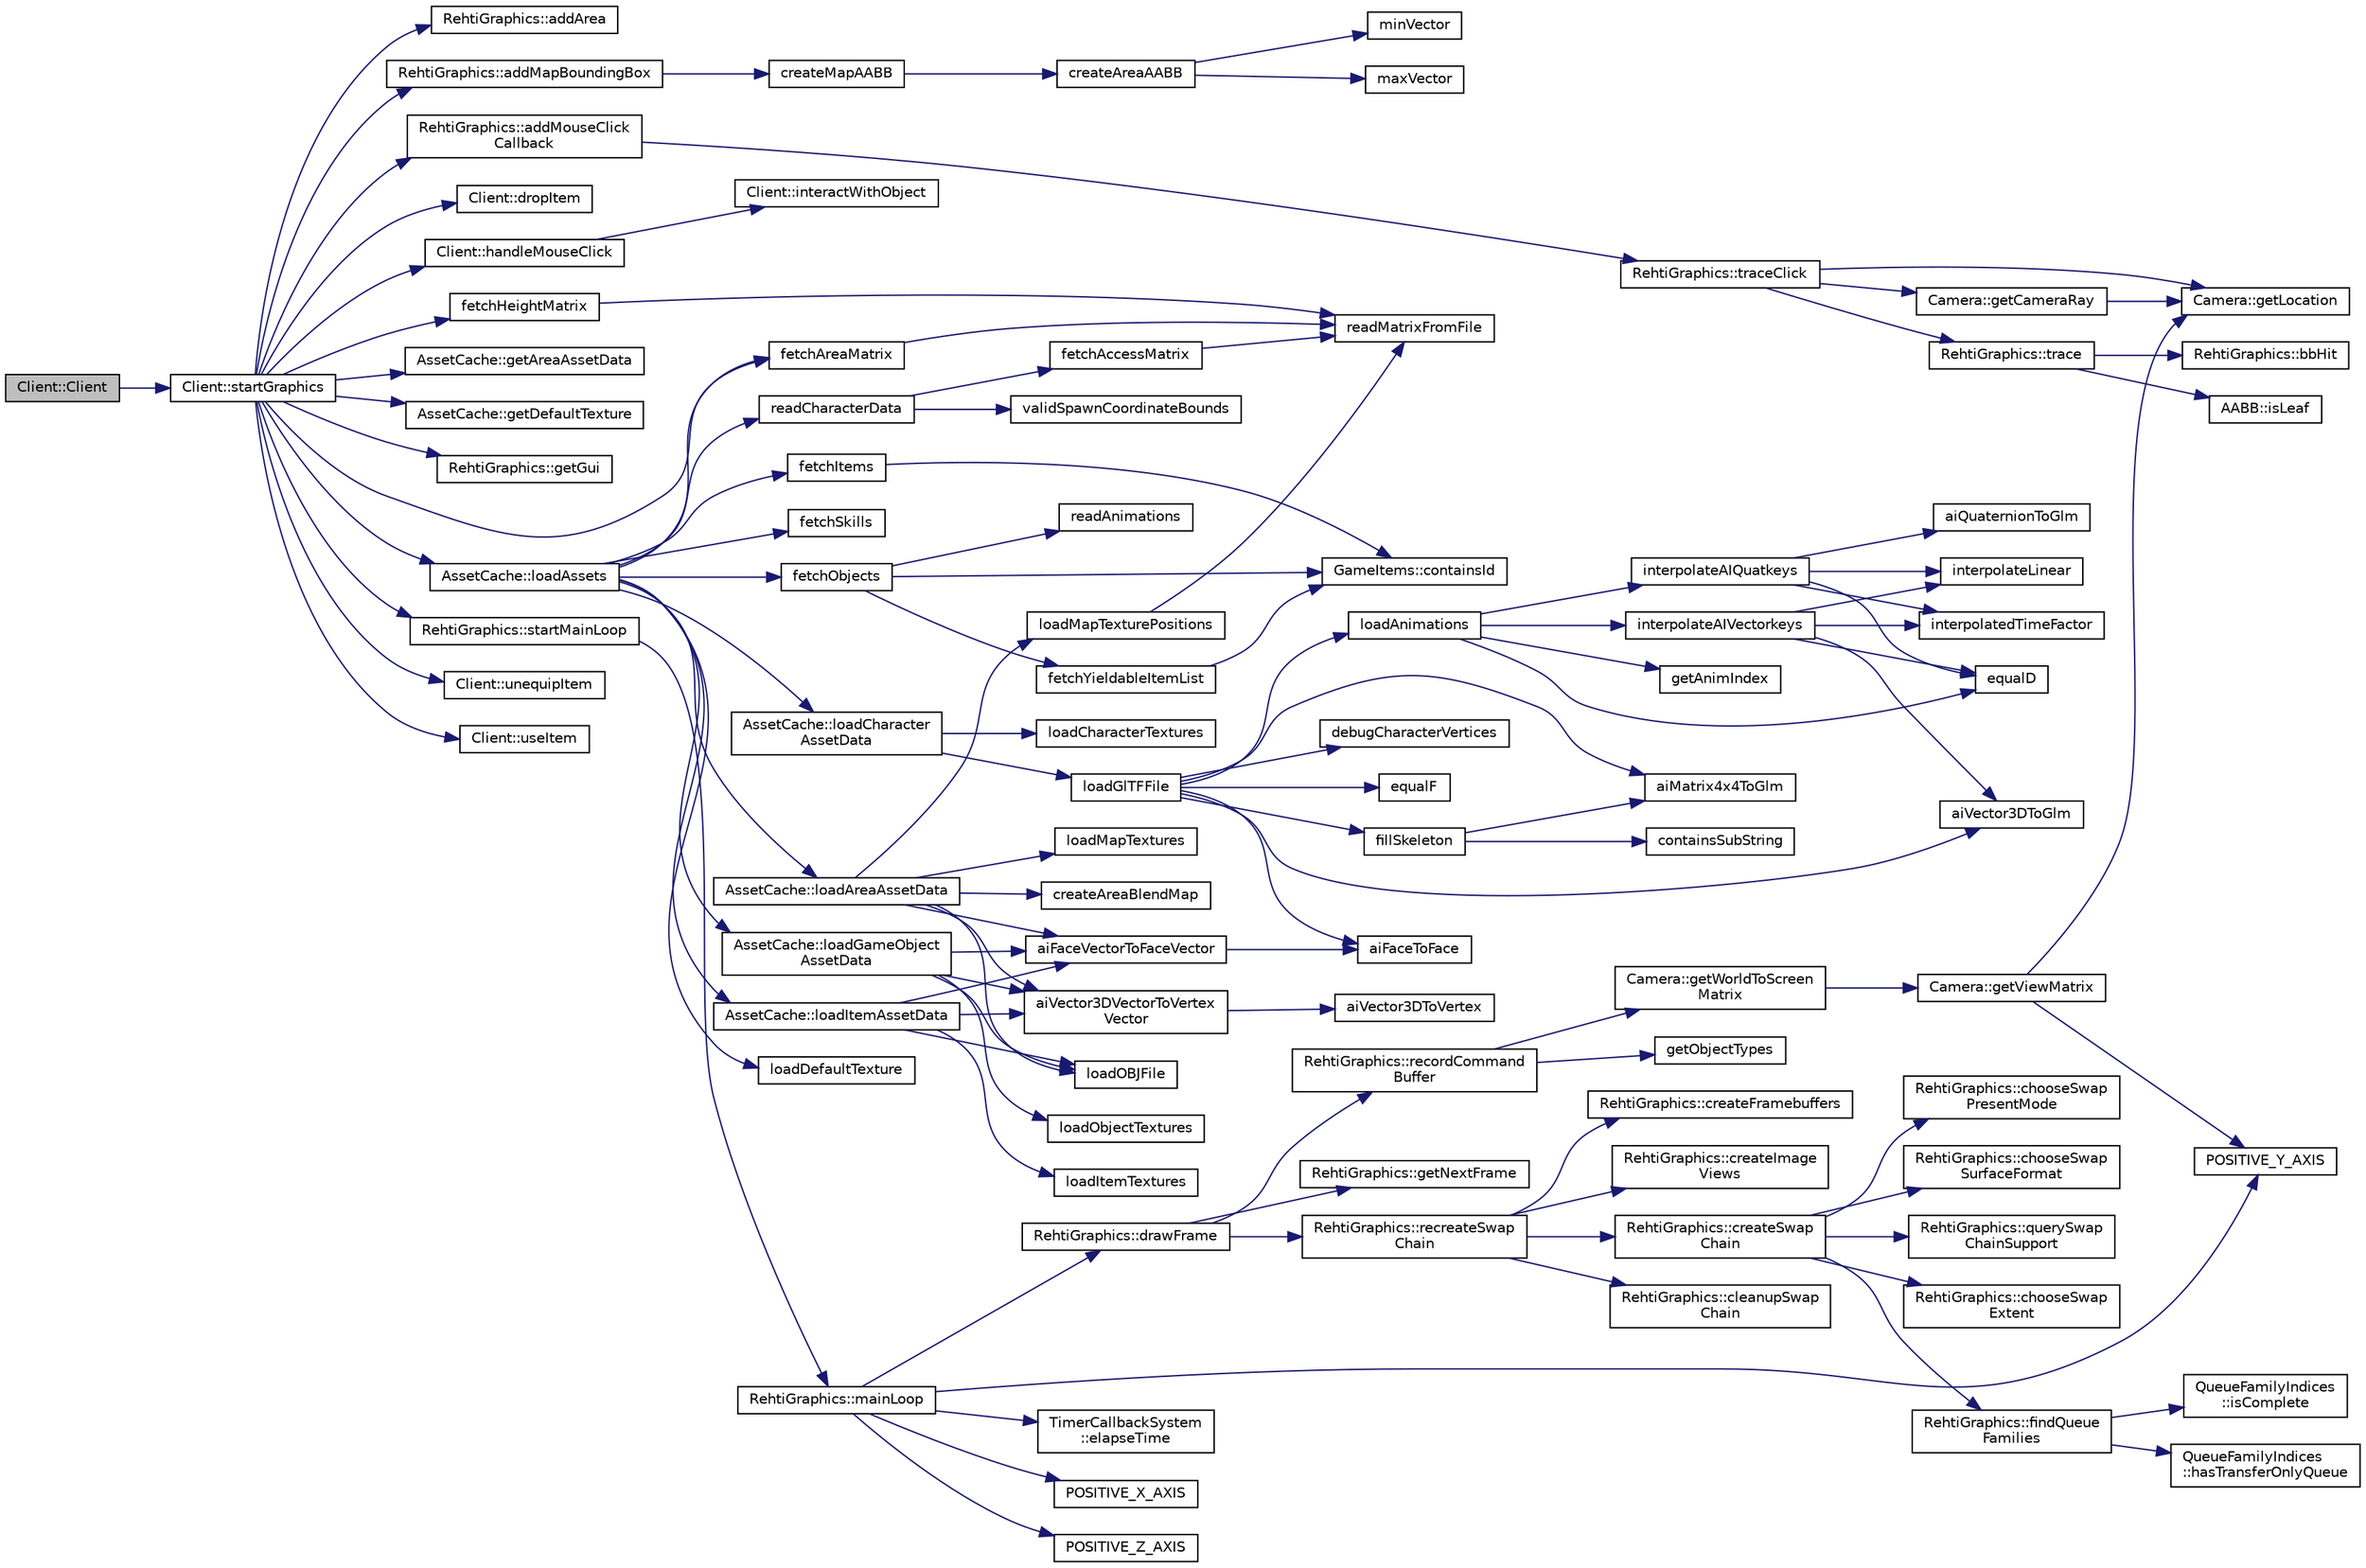 digraph "Client::Client"
{
 // LATEX_PDF_SIZE
  edge [fontname="Helvetica",fontsize="10",labelfontname="Helvetica",labelfontsize="10"];
  node [fontname="Helvetica",fontsize="10",shape=record];
  rankdir="LR";
  Node1 [label="Client::Client",height=0.2,width=0.4,color="black", fillcolor="grey75", style="filled", fontcolor="black",tooltip=" "];
  Node1 -> Node2 [color="midnightblue",fontsize="10",style="solid",fontname="Helvetica"];
  Node2 [label="Client::startGraphics",height=0.2,width=0.4,color="black", fillcolor="white", style="filled",URL="$classClient.html#a7b7406bdc248547627fd669a92b86d6c",tooltip="Starts the graphics library."];
  Node2 -> Node3 [color="midnightblue",fontsize="10",style="solid",fontname="Helvetica"];
  Node3 [label="RehtiGraphics::addArea",height=0.2,width=0.4,color="black", fillcolor="white", style="filled",URL="$classRehtiGraphics.html#a1312ef75a7be329c78ff37cd16e7826e",tooltip="Adds an area to the game."];
  Node2 -> Node4 [color="midnightblue",fontsize="10",style="solid",fontname="Helvetica"];
  Node4 [label="RehtiGraphics::addMapBoundingBox",height=0.2,width=0.4,color="black", fillcolor="white", style="filled",URL="$classRehtiGraphics.html#a2a9176b65dedb70b8fa94ce7aea8643a",tooltip="Adds a bounding box for the world map."];
  Node4 -> Node5 [color="midnightblue",fontsize="10",style="solid",fontname="Helvetica"];
  Node5 [label="createMapAABB",height=0.2,width=0.4,color="black", fillcolor="white", style="filled",URL="$AABB_8cpp.html#a84f9fe626856f524cb482bca08c4f2f2",tooltip="Creates a list of AABBs trees for each area in the areaMatrix."];
  Node5 -> Node6 [color="midnightblue",fontsize="10",style="solid",fontname="Helvetica"];
  Node6 [label="createAreaAABB",height=0.2,width=0.4,color="black", fillcolor="white", style="filled",URL="$AABB_8cpp.html#a8673fc5f0b3d4ca8745793df1c907d7e",tooltip="Recursively creates an AABB tree for a single area."];
  Node6 -> Node7 [color="midnightblue",fontsize="10",style="solid",fontname="Helvetica"];
  Node7 [label="maxVector",height=0.2,width=0.4,color="black", fillcolor="white", style="filled",URL="$AABB_8cpp.html#a445c2c3a703ab69e974859af3682b1a5",tooltip="Constructs a maximum vector from two vectors."];
  Node6 -> Node8 [color="midnightblue",fontsize="10",style="solid",fontname="Helvetica"];
  Node8 [label="minVector",height=0.2,width=0.4,color="black", fillcolor="white", style="filled",URL="$AABB_8cpp.html#abc4a6a4eceb21ddd3da0192c2953f865",tooltip="Constructs a minimum vector from two vectors."];
  Node2 -> Node9 [color="midnightblue",fontsize="10",style="solid",fontname="Helvetica"];
  Node9 [label="RehtiGraphics::addMouseClick\lCallback",height=0.2,width=0.4,color="black", fillcolor="white", style="filled",URL="$classRehtiGraphics.html#a3e448f8ad5fd760e066f3be8fd627b48",tooltip="Adds a mouse click callback."];
  Node9 -> Node10 [color="midnightblue",fontsize="10",style="solid",fontname="Helvetica"];
  Node10 [label="RehtiGraphics::traceClick",height=0.2,width=0.4,color="black", fillcolor="white", style="filled",URL="$classRehtiGraphics.html#a1cfaaeadfe98542d6819596175eac875",tooltip="Traces a ray against all bounding boxes, starting with objects, then characters and lastly the map."];
  Node10 -> Node11 [color="midnightblue",fontsize="10",style="solid",fontname="Helvetica"];
  Node11 [label="Camera::getCameraRay",height=0.2,width=0.4,color="black", fillcolor="white", style="filled",URL="$classCamera.html#a36cab1c476d0ebaeb8c9a1f29625345b",tooltip="Returns the camera ray in world space."];
  Node11 -> Node12 [color="midnightblue",fontsize="10",style="solid",fontname="Helvetica"];
  Node12 [label="Camera::getLocation",height=0.2,width=0.4,color="black", fillcolor="white", style="filled",URL="$classCamera.html#aa5786f7090ec3569fa729f10a2e64ce1",tooltip="Returns the location of the camera."];
  Node10 -> Node12 [color="midnightblue",fontsize="10",style="solid",fontname="Helvetica"];
  Node10 -> Node13 [color="midnightblue",fontsize="10",style="solid",fontname="Helvetica"];
  Node13 [label="RehtiGraphics::trace",height=0.2,width=0.4,color="black", fillcolor="white", style="filled",URL="$classRehtiGraphics.html#ad5a1186324dbd1b964c27f8d5397d716",tooltip="Traces a given ray against a given bounding box."];
  Node13 -> Node14 [color="midnightblue",fontsize="10",style="solid",fontname="Helvetica"];
  Node14 [label="RehtiGraphics::bbHit",height=0.2,width=0.4,color="black", fillcolor="white", style="filled",URL="$classRehtiGraphics.html#a4446a14b74fa9d30451ed3136b5b966c",tooltip="Checks whether the given bounding box is hit by the given ray."];
  Node13 -> Node15 [color="midnightblue",fontsize="10",style="solid",fontname="Helvetica"];
  Node15 [label="AABB::isLeaf",height=0.2,width=0.4,color="black", fillcolor="white", style="filled",URL="$structAABB.html#a9ce7b09812f868b80a37f6a7b6c6c899",tooltip=" "];
  Node2 -> Node16 [color="midnightblue",fontsize="10",style="solid",fontname="Helvetica"];
  Node16 [label="Client::dropItem",height=0.2,width=0.4,color="black", fillcolor="white", style="filled",URL="$classClient.html#a7883a1cd2003100d45eae6e670dd7990",tooltip="Send a DropItemMessage for item with given instance id."];
  Node2 -> Node17 [color="midnightblue",fontsize="10",style="solid",fontname="Helvetica"];
  Node17 [label="fetchAreaMatrix",height=0.2,width=0.4,color="black", fillcolor="white", style="filled",URL="$MapReader_8cpp.html#a5f9a1f6a673ebfb7b7fd44bc2e6ef733",tooltip="Loads the area map from the given path."];
  Node17 -> Node18 [color="midnightblue",fontsize="10",style="solid",fontname="Helvetica"];
  Node18 [label="readMatrixFromFile",height=0.2,width=0.4,color="black", fillcolor="white", style="filled",URL="$rehtiLib_2assets_2reader_2src_2Utils_8cpp.html#aabe32cf7f7f2a7f7154cbceaeafb49a6",tooltip="Reads a matrix from a text file. Values should be separated by commas and rows by newlines."];
  Node2 -> Node19 [color="midnightblue",fontsize="10",style="solid",fontname="Helvetica"];
  Node19 [label="fetchHeightMatrix",height=0.2,width=0.4,color="black", fillcolor="white", style="filled",URL="$MapReader_8cpp.html#a2ac7fa2ac999e004c723cd45b861c13c",tooltip="Loads the height map from the given path."];
  Node19 -> Node18 [color="midnightblue",fontsize="10",style="solid",fontname="Helvetica"];
  Node2 -> Node20 [color="midnightblue",fontsize="10",style="solid",fontname="Helvetica"];
  Node20 [label="AssetCache::getAreaAssetData",height=0.2,width=0.4,color="black", fillcolor="white", style="filled",URL="$classAssetCache.html#abdacc168c27b4b62310653593e3e5807",tooltip="Returns the map of area asset data."];
  Node2 -> Node21 [color="midnightblue",fontsize="10",style="solid",fontname="Helvetica"];
  Node21 [label="AssetCache::getDefaultTexture",height=0.2,width=0.4,color="black", fillcolor="white", style="filled",URL="$classAssetCache.html#a68fafbfe086f297006e3ea6fe3def49f",tooltip="Get default texture."];
  Node2 -> Node22 [color="midnightblue",fontsize="10",style="solid",fontname="Helvetica"];
  Node22 [label="RehtiGraphics::getGui",height=0.2,width=0.4,color="black", fillcolor="white", style="filled",URL="$classRehtiGraphics.html#a0b627360419288947984636e806f1d82",tooltip=" "];
  Node2 -> Node23 [color="midnightblue",fontsize="10",style="solid",fontname="Helvetica"];
  Node23 [label="Client::handleMouseClick",height=0.2,width=0.4,color="black", fillcolor="white", style="filled",URL="$classClient.html#a52e1bc60eed13224e0711a1b067d4738",tooltip="Handles a mouse click hit on the graphics window."];
  Node23 -> Node24 [color="midnightblue",fontsize="10",style="solid",fontname="Helvetica"];
  Node24 [label="Client::interactWithObject",height=0.2,width=0.4,color="black", fillcolor="white", style="filled",URL="$classClient.html#a0dfd50dbe59821fc99489c425d80066b",tooltip="Sends an object interaction message to the server."];
  Node2 -> Node25 [color="midnightblue",fontsize="10",style="solid",fontname="Helvetica"];
  Node25 [label="AssetCache::loadAssets",height=0.2,width=0.4,color="black", fillcolor="white", style="filled",URL="$classAssetCache.html#a65f5a313ec992e8d4fd1212272f404d0",tooltip="Loads all the assets into memory."];
  Node25 -> Node17 [color="midnightblue",fontsize="10",style="solid",fontname="Helvetica"];
  Node25 -> Node26 [color="midnightblue",fontsize="10",style="solid",fontname="Helvetica"];
  Node26 [label="fetchItems",height=0.2,width=0.4,color="black", fillcolor="white", style="filled",URL="$ItemReader_8cpp.html#a286ea81c3d4e57928c83bbdbb69b21ad",tooltip="Reads items defined in the items.json file and returns them as a GameItems struct...."];
  Node26 -> Node27 [color="midnightblue",fontsize="10",style="solid",fontname="Helvetica"];
  Node27 [label="GameItems::containsId",height=0.2,width=0.4,color="black", fillcolor="white", style="filled",URL="$structGameItems.html#aa28c24034d12b17b9f85d9c46d9cb9a1",tooltip=" "];
  Node25 -> Node28 [color="midnightblue",fontsize="10",style="solid",fontname="Helvetica"];
  Node28 [label="fetchObjects",height=0.2,width=0.4,color="black", fillcolor="white", style="filled",URL="$ObjectReader_8cpp.html#ad6b3fd19ac4147a4760304254626b9fb",tooltip="Reads objects defined in the objects.json file and returns them as a GameObjects struct."];
  Node28 -> Node27 [color="midnightblue",fontsize="10",style="solid",fontname="Helvetica"];
  Node28 -> Node29 [color="midnightblue",fontsize="10",style="solid",fontname="Helvetica"];
  Node29 [label="fetchYieldableItemList",height=0.2,width=0.4,color="black", fillcolor="white", style="filled",URL="$ObjectReader_8cpp.html#a6bc2060dc73242d4623b68ae3dd96205",tooltip=" "];
  Node29 -> Node27 [color="midnightblue",fontsize="10",style="solid",fontname="Helvetica"];
  Node28 -> Node30 [color="midnightblue",fontsize="10",style="solid",fontname="Helvetica"];
  Node30 [label="readAnimations",height=0.2,width=0.4,color="black", fillcolor="white", style="filled",URL="$AnimationReader_8cpp.html#acf7a424ee8d40510f3a350fbfa9f282e",tooltip="Reads animations described in JSON file."];
  Node25 -> Node31 [color="midnightblue",fontsize="10",style="solid",fontname="Helvetica"];
  Node31 [label="fetchSkills",height=0.2,width=0.4,color="black", fillcolor="white", style="filled",URL="$SkillReader_8cpp.html#a91ba713ab4fead50c273429c4901350a",tooltip="Fetches the skills from the skills.json file and returns them as a map."];
  Node25 -> Node32 [color="midnightblue",fontsize="10",style="solid",fontname="Helvetica"];
  Node32 [label="AssetCache::loadAreaAssetData",height=0.2,width=0.4,color="black", fillcolor="white", style="filled",URL="$classAssetCache.html#a48a445aae3950de86b925f1c560236cc",tooltip="Loads the map area assets data."];
  Node32 -> Node33 [color="midnightblue",fontsize="10",style="solid",fontname="Helvetica"];
  Node33 [label="aiFaceVectorToFaceVector",height=0.2,width=0.4,color="black", fillcolor="white", style="filled",URL="$Assimp_8cpp.html#aaab18d6f2188530eb4622a96323262f0",tooltip="Convert vector of aiFace to vector of RehtiGraphics Faces."];
  Node33 -> Node34 [color="midnightblue",fontsize="10",style="solid",fontname="Helvetica"];
  Node34 [label="aiFaceToFace",height=0.2,width=0.4,color="black", fillcolor="white", style="filled",URL="$Assimp_8cpp.html#a7cbf60c3304e9dd0f4aa2171ec35c28f",tooltip="Convert aiFace to RehtiGraphics Face."];
  Node32 -> Node35 [color="midnightblue",fontsize="10",style="solid",fontname="Helvetica"];
  Node35 [label="aiVector3DVectorToVertex\lVector",height=0.2,width=0.4,color="black", fillcolor="white", style="filled",URL="$Assimp_8cpp.html#a9ddad02911e2eec37c2ade7bb7d97e3d",tooltip="Convert vector of aiVector3D to vector of Vertex."];
  Node35 -> Node36 [color="midnightblue",fontsize="10",style="solid",fontname="Helvetica"];
  Node36 [label="aiVector3DToVertex",height=0.2,width=0.4,color="black", fillcolor="white", style="filled",URL="$Assimp_8cpp.html#ad5612bf8567030f4f54822987bc925c4",tooltip="Convert aiVector3D to Vertex."];
  Node32 -> Node37 [color="midnightblue",fontsize="10",style="solid",fontname="Helvetica"];
  Node37 [label="createAreaBlendMap",height=0.2,width=0.4,color="black", fillcolor="white", style="filled",URL="$TextureReader_8cpp.html#a636fa7589e29d10011a40e3a81c7bca0",tooltip="Creates a blend map for one area. Blend map shows which texture is used on each tile."];
  Node32 -> Node38 [color="midnightblue",fontsize="10",style="solid",fontname="Helvetica"];
  Node38 [label="loadMapTexturePositions",height=0.2,width=0.4,color="black", fillcolor="white", style="filled",URL="$TextureReader_8cpp.html#a7f962298cc265201d8af32486a80494a",tooltip="Loads map texture positions. E.g. which tile contains which texture."];
  Node38 -> Node18 [color="midnightblue",fontsize="10",style="solid",fontname="Helvetica"];
  Node32 -> Node39 [color="midnightblue",fontsize="10",style="solid",fontname="Helvetica"];
  Node39 [label="loadMapTextures",height=0.2,width=0.4,color="black", fillcolor="white", style="filled",URL="$TextureReader_8cpp.html#a55f26d9ad46394d9d0dcaa236bf2c9d6",tooltip="Reads all different the map texture files."];
  Node32 -> Node40 [color="midnightblue",fontsize="10",style="solid",fontname="Helvetica"];
  Node40 [label="loadOBJFile",height=0.2,width=0.4,color="black", fillcolor="white", style="filled",URL="$Assimp_8cpp.html#ad1fec01f0d6059e5e66dcf2bd0840137",tooltip="Loads the object from the given path."];
  Node25 -> Node41 [color="midnightblue",fontsize="10",style="solid",fontname="Helvetica"];
  Node41 [label="AssetCache::loadCharacter\lAssetData",height=0.2,width=0.4,color="black", fillcolor="white", style="filled",URL="$classAssetCache.html#ad9b550b38f4ca4b4d1c5dadd54089ad9",tooltip="Loads the character assets data."];
  Node41 -> Node42 [color="midnightblue",fontsize="10",style="solid",fontname="Helvetica"];
  Node42 [label="loadCharacterTextures",height=0.2,width=0.4,color="black", fillcolor="white", style="filled",URL="$TextureReader_8cpp.html#ae3be27d093f96a2f64474704500ae822",tooltip="Reads all the character's textures into a map (key=filename, value=ImageData)"];
  Node41 -> Node43 [color="midnightblue",fontsize="10",style="solid",fontname="Helvetica"];
  Node43 [label="loadGlTFFile",height=0.2,width=0.4,color="black", fillcolor="white", style="filled",URL="$Assimp_8cpp.html#a815da1a9fca11840a96af6ddd1fafafc",tooltip="Loads the object from the given path."];
  Node43 -> Node34 [color="midnightblue",fontsize="10",style="solid",fontname="Helvetica"];
  Node43 -> Node44 [color="midnightblue",fontsize="10",style="solid",fontname="Helvetica"];
  Node44 [label="aiMatrix4x4ToGlm",height=0.2,width=0.4,color="black", fillcolor="white", style="filled",URL="$Assimp_8cpp.html#aec04d4c1442d730b5dd16bce0b52a876",tooltip="Convert aiMatrix4x4 to glm::mat4."];
  Node43 -> Node45 [color="midnightblue",fontsize="10",style="solid",fontname="Helvetica"];
  Node45 [label="aiVector3DToGlm",height=0.2,width=0.4,color="black", fillcolor="white", style="filled",URL="$Assimp_8cpp.html#af714162056ba854a84fa8ff6ee9ff516",tooltip="Convert aiVector3D to glm::vec3."];
  Node43 -> Node46 [color="midnightblue",fontsize="10",style="solid",fontname="Helvetica"];
  Node46 [label="debugCharacterVertices",height=0.2,width=0.4,color="black", fillcolor="white", style="filled",URL="$Assimp_8cpp.html#ac7d1323db3bfb183d6e70fab3f431ed6",tooltip="Prints out faulty vertices."];
  Node43 -> Node47 [color="midnightblue",fontsize="10",style="solid",fontname="Helvetica"];
  Node47 [label="equalF",height=0.2,width=0.4,color="black", fillcolor="white", style="filled",URL="$Assimp_8cpp.html#a34a35189f1598429dc9003c820683963",tooltip=" "];
  Node43 -> Node48 [color="midnightblue",fontsize="10",style="solid",fontname="Helvetica"];
  Node48 [label="fillSkeleton",height=0.2,width=0.4,color="black", fillcolor="white", style="filled",URL="$Assimp_8cpp.html#af47dad6267e81004b88347e762a705e6",tooltip="Fills the given vectors with hierarchy and bone data."];
  Node48 -> Node44 [color="midnightblue",fontsize="10",style="solid",fontname="Helvetica"];
  Node48 -> Node49 [color="midnightblue",fontsize="10",style="solid",fontname="Helvetica"];
  Node49 [label="containsSubString",height=0.2,width=0.4,color="black", fillcolor="white", style="filled",URL="$Assimp_8cpp.html#a2053055d0e1b287a09d0bd479030df01",tooltip=" "];
  Node43 -> Node50 [color="midnightblue",fontsize="10",style="solid",fontname="Helvetica"];
  Node50 [label="loadAnimations",height=0.2,width=0.4,color="black", fillcolor="white", style="filled",URL="$Assimp_8cpp.html#acb65074d785be3958ddb16a3865228d3",tooltip="Loads animations from the given scene."];
  Node50 -> Node51 [color="midnightblue",fontsize="10",style="solid",fontname="Helvetica"];
  Node51 [label="equalD",height=0.2,width=0.4,color="black", fillcolor="white", style="filled",URL="$Assimp_8cpp.html#a49f04ae968a1677ced2c91be115ea8dc",tooltip=" "];
  Node50 -> Node52 [color="midnightblue",fontsize="10",style="solid",fontname="Helvetica"];
  Node52 [label="getAnimIndex",height=0.2,width=0.4,color="black", fillcolor="white", style="filled",URL="$BasicTypes_8hpp.html#abeaa9e402d6a6f63c932da7fa203c38c",tooltip=" "];
  Node50 -> Node53 [color="midnightblue",fontsize="10",style="solid",fontname="Helvetica"];
  Node53 [label="interpolateAIQuatkeys",height=0.2,width=0.4,color="black", fillcolor="white", style="filled",URL="$Assimp_8cpp.html#ab9ddfd5d96ddb6ab2180134628abcf3b",tooltip=" "];
  Node53 -> Node54 [color="midnightblue",fontsize="10",style="solid",fontname="Helvetica"];
  Node54 [label="aiQuaternionToGlm",height=0.2,width=0.4,color="black", fillcolor="white", style="filled",URL="$Assimp_8cpp.html#a82d60c84bd6e80bf366a651cd18fb805",tooltip="Convert aiQuaternion to glm::quat."];
  Node53 -> Node51 [color="midnightblue",fontsize="10",style="solid",fontname="Helvetica"];
  Node53 -> Node55 [color="midnightblue",fontsize="10",style="solid",fontname="Helvetica"];
  Node55 [label="interpolatedTimeFactor",height=0.2,width=0.4,color="black", fillcolor="white", style="filled",URL="$Assimp_8cpp.html#a3cf31b63f2461c3970db4c1977c7d4bc",tooltip=" "];
  Node53 -> Node56 [color="midnightblue",fontsize="10",style="solid",fontname="Helvetica"];
  Node56 [label="interpolateLinear",height=0.2,width=0.4,color="black", fillcolor="white", style="filled",URL="$Assimp_8cpp.html#a83b6795b8d851b9bee5e289c2759b108",tooltip=" "];
  Node50 -> Node57 [color="midnightblue",fontsize="10",style="solid",fontname="Helvetica"];
  Node57 [label="interpolateAIVectorkeys",height=0.2,width=0.4,color="black", fillcolor="white", style="filled",URL="$Assimp_8cpp.html#ab1d32709e6bd0b18a804efcc942fea3c",tooltip=" "];
  Node57 -> Node45 [color="midnightblue",fontsize="10",style="solid",fontname="Helvetica"];
  Node57 -> Node51 [color="midnightblue",fontsize="10",style="solid",fontname="Helvetica"];
  Node57 -> Node55 [color="midnightblue",fontsize="10",style="solid",fontname="Helvetica"];
  Node57 -> Node56 [color="midnightblue",fontsize="10",style="solid",fontname="Helvetica"];
  Node25 -> Node58 [color="midnightblue",fontsize="10",style="solid",fontname="Helvetica"];
  Node58 [label="loadDefaultTexture",height=0.2,width=0.4,color="black", fillcolor="white", style="filled",URL="$TextureReader_8cpp.html#a22d2c1121be24c9a32b40cd08e13a1b2",tooltip="Loads default texture into memory."];
  Node25 -> Node59 [color="midnightblue",fontsize="10",style="solid",fontname="Helvetica"];
  Node59 [label="AssetCache::loadGameObject\lAssetData",height=0.2,width=0.4,color="black", fillcolor="white", style="filled",URL="$classAssetCache.html#acd699db149530b94fd54b52cc9047967",tooltip="Loads the game object assets data."];
  Node59 -> Node33 [color="midnightblue",fontsize="10",style="solid",fontname="Helvetica"];
  Node59 -> Node35 [color="midnightblue",fontsize="10",style="solid",fontname="Helvetica"];
  Node59 -> Node60 [color="midnightblue",fontsize="10",style="solid",fontname="Helvetica"];
  Node60 [label="loadObjectTextures",height=0.2,width=0.4,color="black", fillcolor="white", style="filled",URL="$TextureReader_8cpp.html#adb1dab8a49890c1b2f5a9284ce96cf1e",tooltip="Reads all the object's textures + character textures into a map (key=filename, value=ImageData)"];
  Node59 -> Node40 [color="midnightblue",fontsize="10",style="solid",fontname="Helvetica"];
  Node25 -> Node61 [color="midnightblue",fontsize="10",style="solid",fontname="Helvetica"];
  Node61 [label="AssetCache::loadItemAssetData",height=0.2,width=0.4,color="black", fillcolor="white", style="filled",URL="$classAssetCache.html#abda1d5aaa6bafdccb3fc7619c8096d88",tooltip="Loads the item assets data."];
  Node61 -> Node33 [color="midnightblue",fontsize="10",style="solid",fontname="Helvetica"];
  Node61 -> Node35 [color="midnightblue",fontsize="10",style="solid",fontname="Helvetica"];
  Node61 -> Node62 [color="midnightblue",fontsize="10",style="solid",fontname="Helvetica"];
  Node62 [label="loadItemTextures",height=0.2,width=0.4,color="black", fillcolor="white", style="filled",URL="$TextureReader_8cpp.html#aab95b589b7d0b99042485c8496696635",tooltip="Reads all the item object textures and item icons into a map (key=filename, value=ImageData)"];
  Node61 -> Node40 [color="midnightblue",fontsize="10",style="solid",fontname="Helvetica"];
  Node25 -> Node63 [color="midnightblue",fontsize="10",style="solid",fontname="Helvetica"];
  Node63 [label="readCharacterData",height=0.2,width=0.4,color="black", fillcolor="white", style="filled",URL="$CharacterReader_8cpp.html#a30723b62eb00af0495c7e19e633d9b5a",tooltip="Reads the character data from JSON file."];
  Node63 -> Node64 [color="midnightblue",fontsize="10",style="solid",fontname="Helvetica"];
  Node64 [label="fetchAccessMatrix",height=0.2,width=0.4,color="black", fillcolor="white", style="filled",URL="$MapReader_8cpp.html#a54309908b24ddb8124bb51147ed4ce35",tooltip="Loads the access map from the given path."];
  Node64 -> Node18 [color="midnightblue",fontsize="10",style="solid",fontname="Helvetica"];
  Node63 -> Node65 [color="midnightblue",fontsize="10",style="solid",fontname="Helvetica"];
  Node65 [label="validSpawnCoordinateBounds",height=0.2,width=0.4,color="black", fillcolor="white", style="filled",URL="$CharacterReader_8cpp.html#a56581b803e4cb4205c729df269203a3f",tooltip="Check if SpawnCoordinateBounds is valid. Throws error if not."];
  Node2 -> Node66 [color="midnightblue",fontsize="10",style="solid",fontname="Helvetica"];
  Node66 [label="RehtiGraphics::startMainLoop",height=0.2,width=0.4,color="black", fillcolor="white", style="filled",URL="$classRehtiGraphics.html#aba5f89e9dc6f91cfef79f525151a067d",tooltip="Starts a rendering loop until the window is closed."];
  Node66 -> Node67 [color="midnightblue",fontsize="10",style="solid",fontname="Helvetica"];
  Node67 [label="RehtiGraphics::mainLoop",height=0.2,width=0.4,color="black", fillcolor="white", style="filled",URL="$classRehtiGraphics.html#a82d71e93dd76cde425cc34df93cf4723",tooltip="Loops, polls events and draws frames."];
  Node67 -> Node68 [color="midnightblue",fontsize="10",style="solid",fontname="Helvetica"];
  Node68 [label="RehtiGraphics::drawFrame",height=0.2,width=0.4,color="black", fillcolor="white", style="filled",URL="$classRehtiGraphics.html#ac049915f0d6b38117ece68d74eaec027",tooltip="Draws a frame and records the previous frame time."];
  Node68 -> Node69 [color="midnightblue",fontsize="10",style="solid",fontname="Helvetica"];
  Node69 [label="RehtiGraphics::getNextFrame",height=0.2,width=0.4,color="black", fillcolor="white", style="filled",URL="$classRehtiGraphics.html#a06f4b52d37e0e9b7adb86d8e724ba1f0",tooltip="Returns the index of the next frame."];
  Node68 -> Node70 [color="midnightblue",fontsize="10",style="solid",fontname="Helvetica"];
  Node70 [label="RehtiGraphics::recordCommand\lBuffer",height=0.2,width=0.4,color="black", fillcolor="white", style="filled",URL="$classRehtiGraphics.html#a6ce071a893e0edc43841a8d0c01700ed",tooltip="Records the command buffer."];
  Node70 -> Node71 [color="midnightblue",fontsize="10",style="solid",fontname="Helvetica"];
  Node71 [label="getObjectTypes",height=0.2,width=0.4,color="black", fillcolor="white", style="filled",URL="$BasicTypes_8hpp.html#ad436010e95d51ba6cac7b17355b1f26b",tooltip=" "];
  Node70 -> Node72 [color="midnightblue",fontsize="10",style="solid",fontname="Helvetica"];
  Node72 [label="Camera::getWorldToScreen\lMatrix",height=0.2,width=0.4,color="black", fillcolor="white", style="filled",URL="$classCamera.html#a1d263c318c088257b74934d93b9e3a78",tooltip="Returns the world to screen matrix."];
  Node72 -> Node73 [color="midnightblue",fontsize="10",style="solid",fontname="Helvetica"];
  Node73 [label="Camera::getViewMatrix",height=0.2,width=0.4,color="black", fillcolor="white", style="filled",URL="$classCamera.html#a2f90e661a78172675ca06ea69667b531",tooltip="Returns the view matrix of the camera, which is the inverse of the model matrix of the camera...."];
  Node73 -> Node12 [color="midnightblue",fontsize="10",style="solid",fontname="Helvetica"];
  Node73 -> Node74 [color="midnightblue",fontsize="10",style="solid",fontname="Helvetica"];
  Node74 [label="POSITIVE_Y_AXIS",height=0.2,width=0.4,color="black", fillcolor="white", style="filled",URL="$Camera_8hpp.html#ab03bb87e5fba3bc2067ea684738a2748",tooltip=" "];
  Node68 -> Node75 [color="midnightblue",fontsize="10",style="solid",fontname="Helvetica"];
  Node75 [label="RehtiGraphics::recreateSwap\lChain",height=0.2,width=0.4,color="black", fillcolor="white", style="filled",URL="$classRehtiGraphics.html#a203320e8973b2886132afadb3e2dd7f9",tooltip="Recreates the swapchain."];
  Node75 -> Node76 [color="midnightblue",fontsize="10",style="solid",fontname="Helvetica"];
  Node76 [label="RehtiGraphics::cleanupSwap\lChain",height=0.2,width=0.4,color="black", fillcolor="white", style="filled",URL="$classRehtiGraphics.html#a1cd5f2629ff675d6c0596aef87192fab",tooltip="Cleans up swapchain related resources. This function is used for easier recreation of the swap chain."];
  Node75 -> Node77 [color="midnightblue",fontsize="10",style="solid",fontname="Helvetica"];
  Node77 [label="RehtiGraphics::createFramebuffers",height=0.2,width=0.4,color="black", fillcolor="white", style="filled",URL="$classRehtiGraphics.html#a7713292234071d8a2ce195f75fb04cd8",tooltip="Creates the framebuffers."];
  Node75 -> Node78 [color="midnightblue",fontsize="10",style="solid",fontname="Helvetica"];
  Node78 [label="RehtiGraphics::createImage\lViews",height=0.2,width=0.4,color="black", fillcolor="white", style="filled",URL="$classRehtiGraphics.html#a627450c10409454e21a1e5c7ce28130d",tooltip="Creates the image views."];
  Node75 -> Node79 [color="midnightblue",fontsize="10",style="solid",fontname="Helvetica"];
  Node79 [label="RehtiGraphics::createSwap\lChain",height=0.2,width=0.4,color="black", fillcolor="white", style="filled",URL="$classRehtiGraphics.html#a2c18492cbece076acf3d35ddd1b5d7cb",tooltip="Creates the swapchain."];
  Node79 -> Node80 [color="midnightblue",fontsize="10",style="solid",fontname="Helvetica"];
  Node80 [label="RehtiGraphics::chooseSwap\lExtent",height=0.2,width=0.4,color="black", fillcolor="white", style="filled",URL="$classRehtiGraphics.html#a75ec64c97d7fe08381b9afc797a0e250",tooltip="Chooses a swap extent based on the provided capabilities."];
  Node79 -> Node81 [color="midnightblue",fontsize="10",style="solid",fontname="Helvetica"];
  Node81 [label="RehtiGraphics::chooseSwap\lPresentMode",height=0.2,width=0.4,color="black", fillcolor="white", style="filled",URL="$classRehtiGraphics.html#af2d71b2ee66f2987bed675ca104cf7e0",tooltip="Chooses a present mode."];
  Node79 -> Node82 [color="midnightblue",fontsize="10",style="solid",fontname="Helvetica"];
  Node82 [label="RehtiGraphics::chooseSwap\lSurfaceFormat",height=0.2,width=0.4,color="black", fillcolor="white", style="filled",URL="$classRehtiGraphics.html#ac81329a7ed71287a2632b0a17667938c",tooltip="Chooses a surface format."];
  Node79 -> Node83 [color="midnightblue",fontsize="10",style="solid",fontname="Helvetica"];
  Node83 [label="RehtiGraphics::findQueue\lFamilies",height=0.2,width=0.4,color="black", fillcolor="white", style="filled",URL="$classRehtiGraphics.html#a4153cb9e66212ea84f6e702fc1a331fc",tooltip="Looks for queue families."];
  Node83 -> Node84 [color="midnightblue",fontsize="10",style="solid",fontname="Helvetica"];
  Node84 [label="QueueFamilyIndices\l::hasTransferOnlyQueue",height=0.2,width=0.4,color="black", fillcolor="white", style="filled",URL="$structQueueFamilyIndices.html#a9ea89d103d736bcfbfde0cb19d973e4a",tooltip=" "];
  Node83 -> Node85 [color="midnightblue",fontsize="10",style="solid",fontname="Helvetica"];
  Node85 [label="QueueFamilyIndices\l::isComplete",height=0.2,width=0.4,color="black", fillcolor="white", style="filled",URL="$structQueueFamilyIndices.html#a652cdfabe4719ae21a701e77d57e7899",tooltip=" "];
  Node79 -> Node86 [color="midnightblue",fontsize="10",style="solid",fontname="Helvetica"];
  Node86 [label="RehtiGraphics::querySwap\lChainSupport",height=0.2,width=0.4,color="black", fillcolor="white", style="filled",URL="$classRehtiGraphics.html#a24a0247a5de37828a58de2cc93f27fb0",tooltip="Looks for swapchain support."];
  Node67 -> Node87 [color="midnightblue",fontsize="10",style="solid",fontname="Helvetica"];
  Node87 [label="TimerCallbackSystem\l::elapseTime",height=0.2,width=0.4,color="black", fillcolor="white", style="filled",URL="$classTimerCallbackSystem.html#a887d675b42267d0775fa9ac6121191d6",tooltip="Elapses time by the given delta time, meaning calling the callbacks with the given delta time."];
  Node67 -> Node88 [color="midnightblue",fontsize="10",style="solid",fontname="Helvetica"];
  Node88 [label="POSITIVE_X_AXIS",height=0.2,width=0.4,color="black", fillcolor="white", style="filled",URL="$Camera_8hpp.html#a139a997d06bd43f993fc788e5050ed60",tooltip=" "];
  Node67 -> Node74 [color="midnightblue",fontsize="10",style="solid",fontname="Helvetica"];
  Node67 -> Node89 [color="midnightblue",fontsize="10",style="solid",fontname="Helvetica"];
  Node89 [label="POSITIVE_Z_AXIS",height=0.2,width=0.4,color="black", fillcolor="white", style="filled",URL="$Camera_8hpp.html#ac57ad755be51ffc9cc41b032426ba68b",tooltip=" "];
  Node2 -> Node90 [color="midnightblue",fontsize="10",style="solid",fontname="Helvetica"];
  Node90 [label="Client::unequipItem",height=0.2,width=0.4,color="black", fillcolor="white", style="filled",URL="$classClient.html#a5e89bfa822c4f41d5a8f8d4a1269311a",tooltip="Send a UnequipMessage for item with given instance id."];
  Node2 -> Node91 [color="midnightblue",fontsize="10",style="solid",fontname="Helvetica"];
  Node91 [label="Client::useItem",height=0.2,width=0.4,color="black", fillcolor="white", style="filled",URL="$classClient.html#a4ab2c62c905b79659c11a276c24dc2a2",tooltip="Send a UseItemMessage for item with given instance id."];
}
